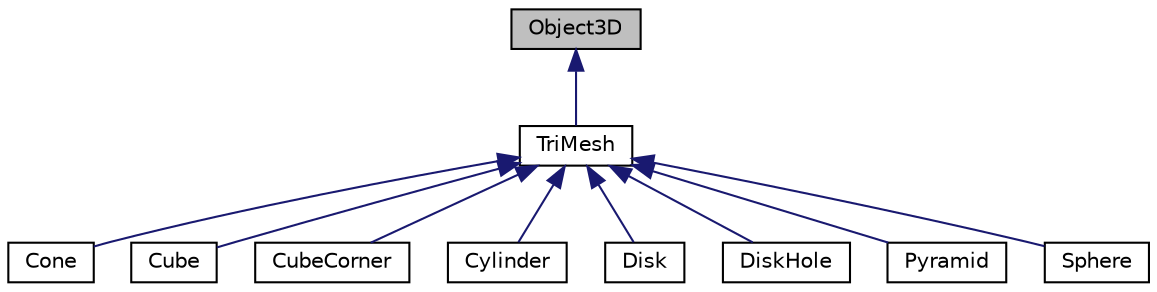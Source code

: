 digraph "Object3D"
{
  edge [fontname="Helvetica",fontsize="10",labelfontname="Helvetica",labelfontsize="10"];
  node [fontname="Helvetica",fontsize="10",shape=record];
  Node1 [label="Object3D",height=0.2,width=0.4,color="black", fillcolor="grey75", style="filled", fontcolor="black"];
  Node1 -> Node2 [dir="back",color="midnightblue",fontsize="10",style="solid",fontname="Helvetica"];
  Node2 [label="TriMesh",height=0.2,width=0.4,color="black", fillcolor="white", style="filled",URL="$classTriMesh.html"];
  Node2 -> Node3 [dir="back",color="midnightblue",fontsize="10",style="solid",fontname="Helvetica"];
  Node3 [label="Cone",height=0.2,width=0.4,color="black", fillcolor="white", style="filled",URL="$classCone.html"];
  Node2 -> Node4 [dir="back",color="midnightblue",fontsize="10",style="solid",fontname="Helvetica"];
  Node4 [label="Cube",height=0.2,width=0.4,color="black", fillcolor="white", style="filled",URL="$classCube.html"];
  Node2 -> Node5 [dir="back",color="midnightblue",fontsize="10",style="solid",fontname="Helvetica"];
  Node5 [label="CubeCorner",height=0.2,width=0.4,color="black", fillcolor="white", style="filled",URL="$classCubeCorner.html"];
  Node2 -> Node6 [dir="back",color="midnightblue",fontsize="10",style="solid",fontname="Helvetica"];
  Node6 [label="Cylinder",height=0.2,width=0.4,color="black", fillcolor="white", style="filled",URL="$classCylinder.html"];
  Node2 -> Node7 [dir="back",color="midnightblue",fontsize="10",style="solid",fontname="Helvetica"];
  Node7 [label="Disk",height=0.2,width=0.4,color="black", fillcolor="white", style="filled",URL="$classDisk.html"];
  Node2 -> Node8 [dir="back",color="midnightblue",fontsize="10",style="solid",fontname="Helvetica"];
  Node8 [label="DiskHole",height=0.2,width=0.4,color="black", fillcolor="white", style="filled",URL="$classDiskHole.html"];
  Node2 -> Node9 [dir="back",color="midnightblue",fontsize="10",style="solid",fontname="Helvetica"];
  Node9 [label="Pyramid",height=0.2,width=0.4,color="black", fillcolor="white", style="filled",URL="$classPyramid.html"];
  Node2 -> Node10 [dir="back",color="midnightblue",fontsize="10",style="solid",fontname="Helvetica"];
  Node10 [label="Sphere",height=0.2,width=0.4,color="black", fillcolor="white", style="filled",URL="$classSphere.html"];
}
